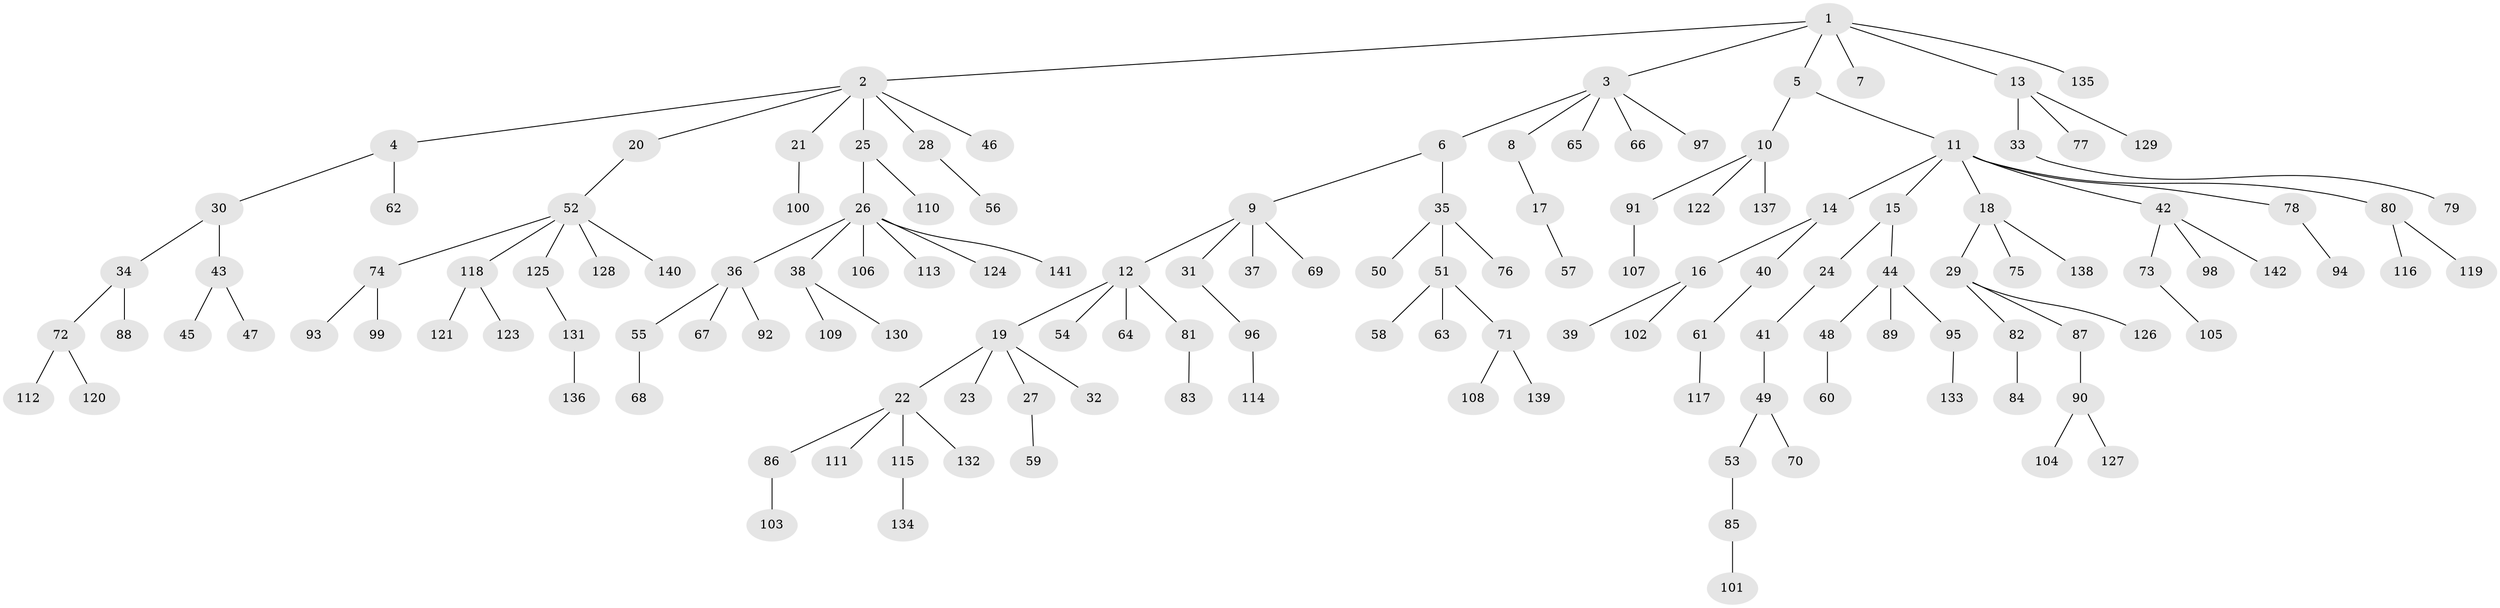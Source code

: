 // coarse degree distribution, {10: 0.023809523809523808, 6: 0.07142857142857142, 2: 0.07142857142857142, 3: 0.047619047619047616, 7: 0.023809523809523808, 1: 0.7380952380952381, 4: 0.023809523809523808}
// Generated by graph-tools (version 1.1) at 2025/19/03/04/25 18:19:17]
// undirected, 142 vertices, 141 edges
graph export_dot {
graph [start="1"]
  node [color=gray90,style=filled];
  1;
  2;
  3;
  4;
  5;
  6;
  7;
  8;
  9;
  10;
  11;
  12;
  13;
  14;
  15;
  16;
  17;
  18;
  19;
  20;
  21;
  22;
  23;
  24;
  25;
  26;
  27;
  28;
  29;
  30;
  31;
  32;
  33;
  34;
  35;
  36;
  37;
  38;
  39;
  40;
  41;
  42;
  43;
  44;
  45;
  46;
  47;
  48;
  49;
  50;
  51;
  52;
  53;
  54;
  55;
  56;
  57;
  58;
  59;
  60;
  61;
  62;
  63;
  64;
  65;
  66;
  67;
  68;
  69;
  70;
  71;
  72;
  73;
  74;
  75;
  76;
  77;
  78;
  79;
  80;
  81;
  82;
  83;
  84;
  85;
  86;
  87;
  88;
  89;
  90;
  91;
  92;
  93;
  94;
  95;
  96;
  97;
  98;
  99;
  100;
  101;
  102;
  103;
  104;
  105;
  106;
  107;
  108;
  109;
  110;
  111;
  112;
  113;
  114;
  115;
  116;
  117;
  118;
  119;
  120;
  121;
  122;
  123;
  124;
  125;
  126;
  127;
  128;
  129;
  130;
  131;
  132;
  133;
  134;
  135;
  136;
  137;
  138;
  139;
  140;
  141;
  142;
  1 -- 2;
  1 -- 3;
  1 -- 5;
  1 -- 7;
  1 -- 13;
  1 -- 135;
  2 -- 4;
  2 -- 20;
  2 -- 21;
  2 -- 25;
  2 -- 28;
  2 -- 46;
  3 -- 6;
  3 -- 8;
  3 -- 65;
  3 -- 66;
  3 -- 97;
  4 -- 30;
  4 -- 62;
  5 -- 10;
  5 -- 11;
  6 -- 9;
  6 -- 35;
  8 -- 17;
  9 -- 12;
  9 -- 31;
  9 -- 37;
  9 -- 69;
  10 -- 91;
  10 -- 122;
  10 -- 137;
  11 -- 14;
  11 -- 15;
  11 -- 18;
  11 -- 42;
  11 -- 78;
  11 -- 80;
  12 -- 19;
  12 -- 54;
  12 -- 64;
  12 -- 81;
  13 -- 33;
  13 -- 77;
  13 -- 129;
  14 -- 16;
  14 -- 40;
  15 -- 24;
  15 -- 44;
  16 -- 39;
  16 -- 102;
  17 -- 57;
  18 -- 29;
  18 -- 75;
  18 -- 138;
  19 -- 22;
  19 -- 23;
  19 -- 27;
  19 -- 32;
  20 -- 52;
  21 -- 100;
  22 -- 86;
  22 -- 111;
  22 -- 115;
  22 -- 132;
  24 -- 41;
  25 -- 26;
  25 -- 110;
  26 -- 36;
  26 -- 38;
  26 -- 106;
  26 -- 113;
  26 -- 124;
  26 -- 141;
  27 -- 59;
  28 -- 56;
  29 -- 82;
  29 -- 87;
  29 -- 126;
  30 -- 34;
  30 -- 43;
  31 -- 96;
  33 -- 79;
  34 -- 72;
  34 -- 88;
  35 -- 50;
  35 -- 51;
  35 -- 76;
  36 -- 55;
  36 -- 67;
  36 -- 92;
  38 -- 109;
  38 -- 130;
  40 -- 61;
  41 -- 49;
  42 -- 73;
  42 -- 98;
  42 -- 142;
  43 -- 45;
  43 -- 47;
  44 -- 48;
  44 -- 89;
  44 -- 95;
  48 -- 60;
  49 -- 53;
  49 -- 70;
  51 -- 58;
  51 -- 63;
  51 -- 71;
  52 -- 74;
  52 -- 118;
  52 -- 125;
  52 -- 128;
  52 -- 140;
  53 -- 85;
  55 -- 68;
  61 -- 117;
  71 -- 108;
  71 -- 139;
  72 -- 112;
  72 -- 120;
  73 -- 105;
  74 -- 93;
  74 -- 99;
  78 -- 94;
  80 -- 116;
  80 -- 119;
  81 -- 83;
  82 -- 84;
  85 -- 101;
  86 -- 103;
  87 -- 90;
  90 -- 104;
  90 -- 127;
  91 -- 107;
  95 -- 133;
  96 -- 114;
  115 -- 134;
  118 -- 121;
  118 -- 123;
  125 -- 131;
  131 -- 136;
}
